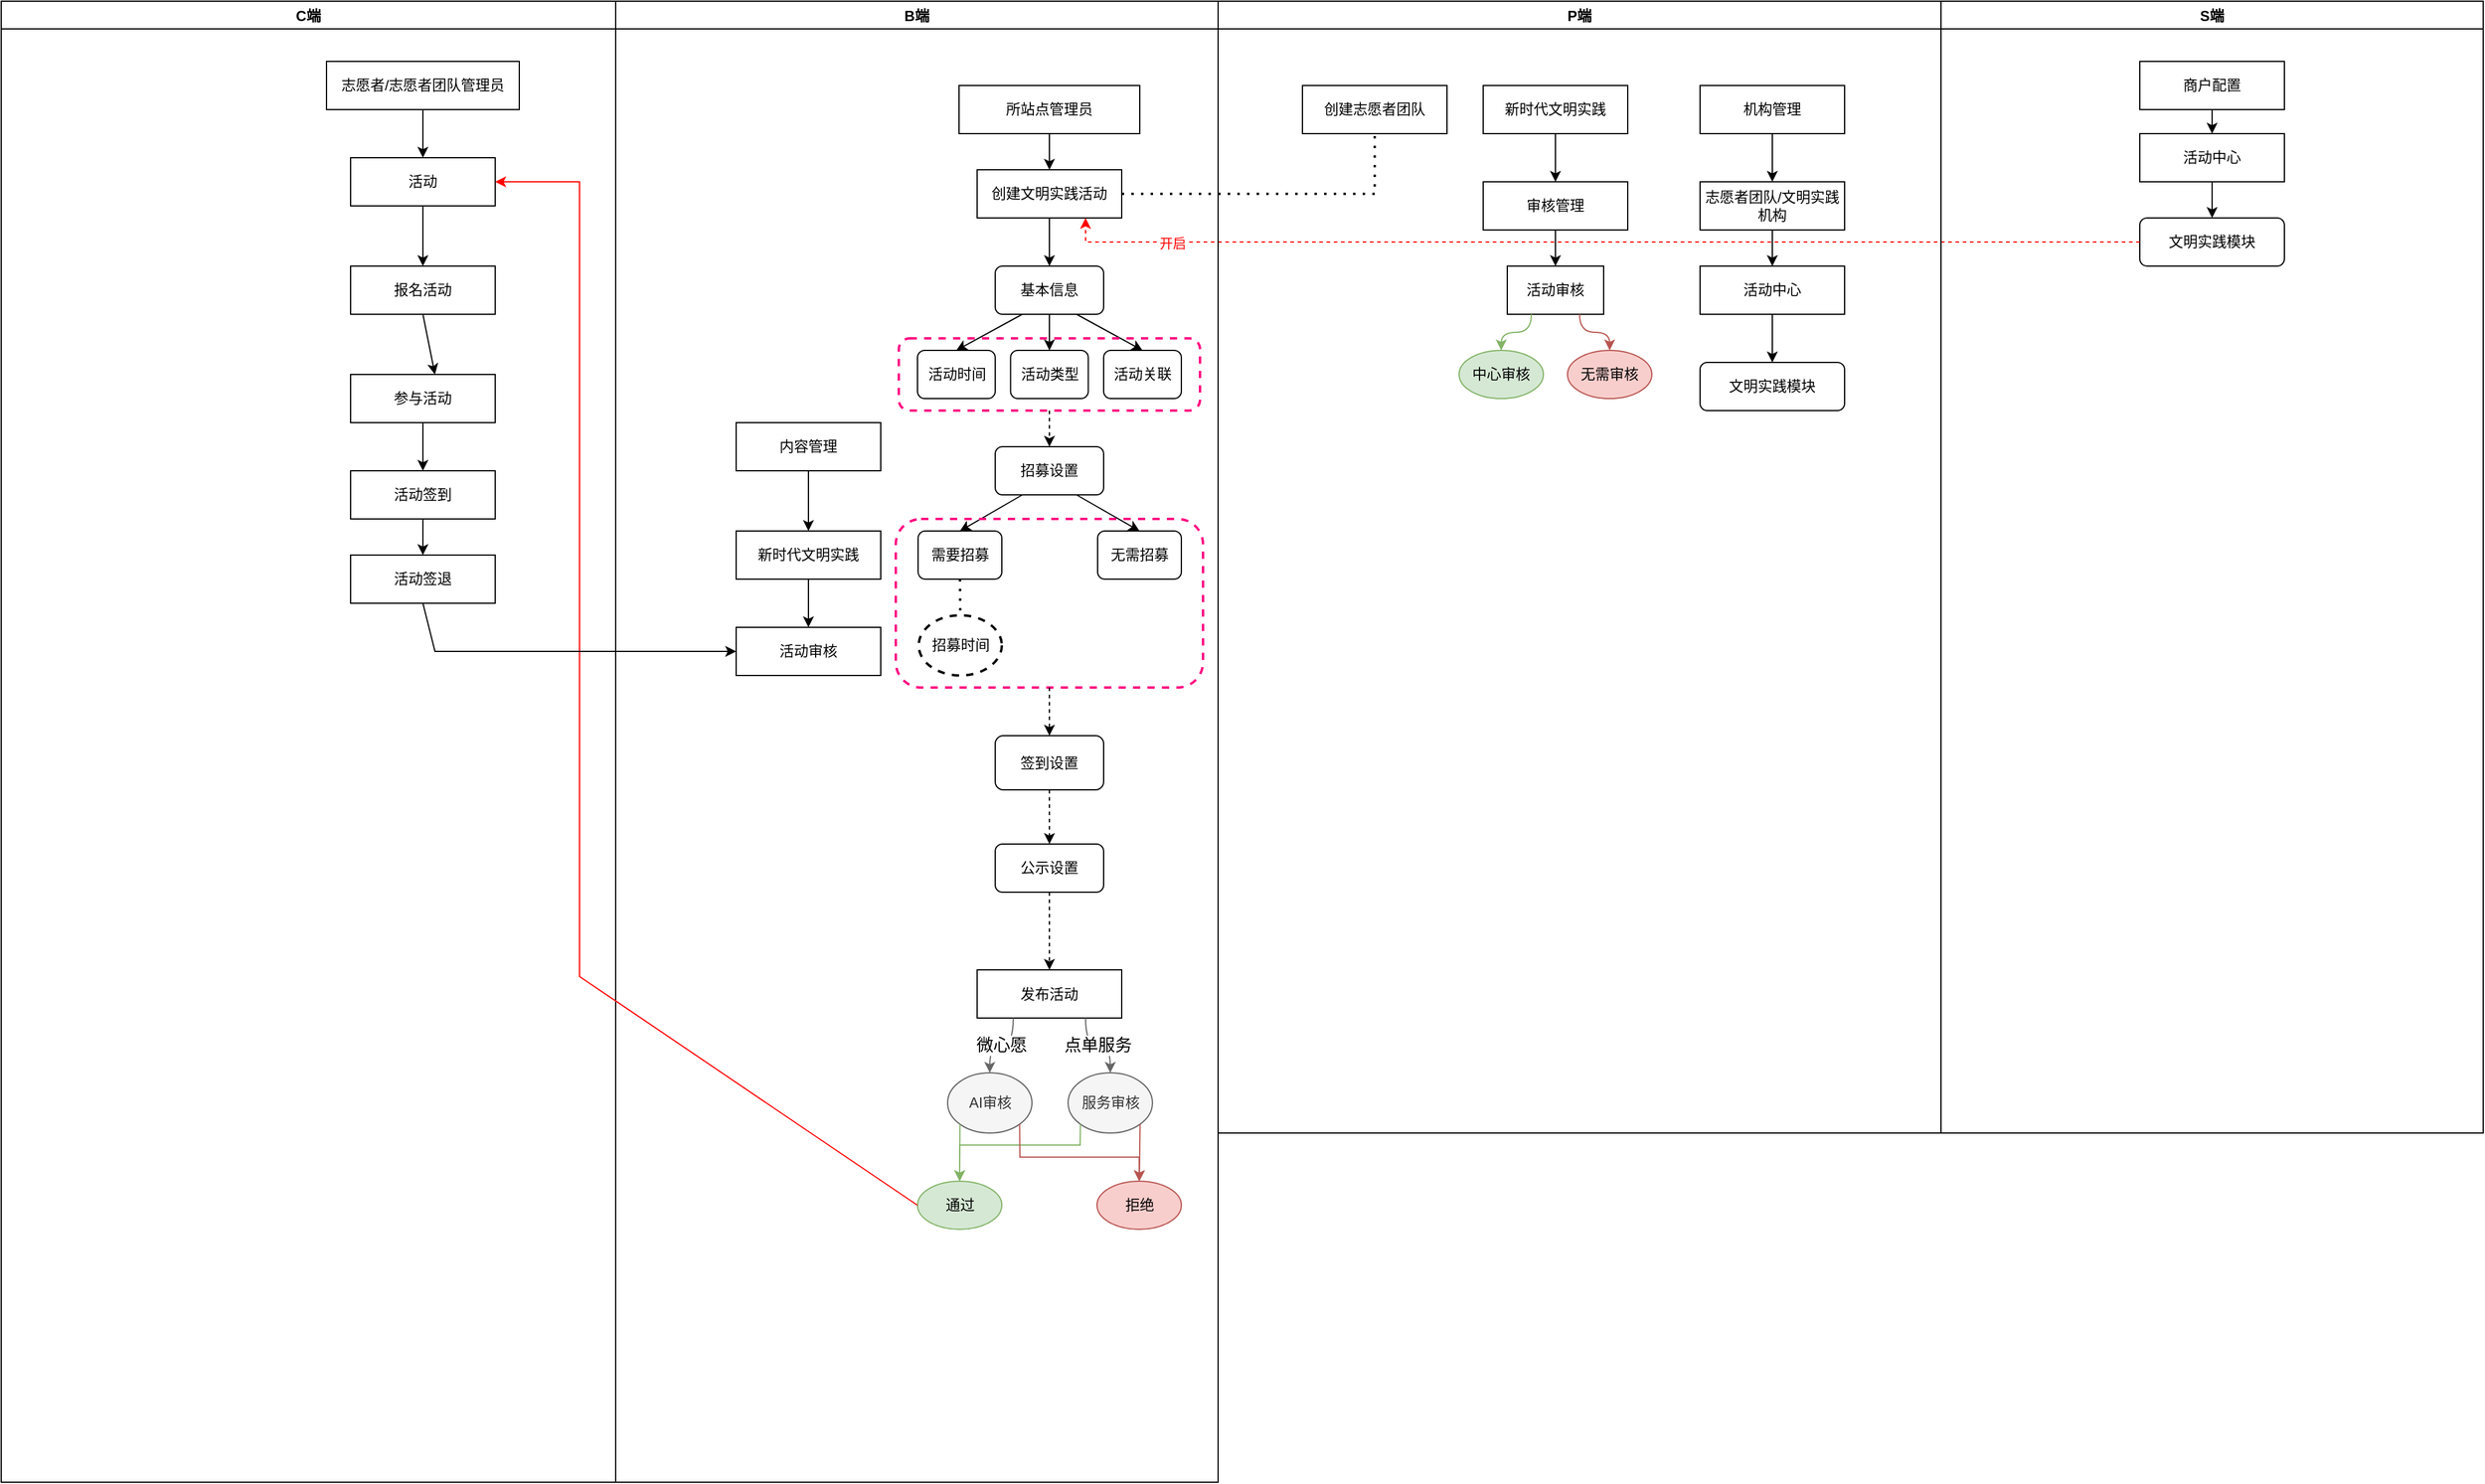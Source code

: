 <mxfile version="15.7.1" type="github">
  <diagram id="qpCgczyUxhtcVtG9j94T" name="第 1 页">
    <mxGraphModel dx="1422" dy="761" grid="1" gridSize="10" guides="1" tooltips="1" connect="1" arrows="1" fold="1" page="1" pageScale="1" pageWidth="827" pageHeight="1169" math="0" shadow="0">
      <root>
        <mxCell id="0" />
        <mxCell id="1" parent="0" />
        <mxCell id="KroNpoQIzIgqycC2E6Yz-1" value="C端" style="swimlane;" parent="1" vertex="1">
          <mxGeometry x="170" y="100" width="510" height="1230" as="geometry" />
        </mxCell>
        <mxCell id="KroNpoQIzIgqycC2E6Yz-63" value="活动" style="rounded=0;whiteSpace=wrap;html=1;" parent="KroNpoQIzIgqycC2E6Yz-1" vertex="1">
          <mxGeometry x="290" y="130" width="120" height="40" as="geometry" />
        </mxCell>
        <mxCell id="KroNpoQIzIgqycC2E6Yz-64" value="志愿者/志愿者团队管理员" style="rounded=0;whiteSpace=wrap;html=1;" parent="KroNpoQIzIgqycC2E6Yz-1" vertex="1">
          <mxGeometry x="270" y="50" width="160" height="40" as="geometry" />
        </mxCell>
        <mxCell id="KroNpoQIzIgqycC2E6Yz-65" value="" style="endArrow=classic;html=1;rounded=0;strokeColor=#000000;exitX=0.5;exitY=1;exitDx=0;exitDy=0;" parent="KroNpoQIzIgqycC2E6Yz-1" source="KroNpoQIzIgqycC2E6Yz-64" target="KroNpoQIzIgqycC2E6Yz-63" edge="1">
          <mxGeometry width="50" height="50" relative="1" as="geometry">
            <mxPoint x="560" y="320" as="sourcePoint" />
            <mxPoint x="610" y="270" as="targetPoint" />
          </mxGeometry>
        </mxCell>
        <mxCell id="KroNpoQIzIgqycC2E6Yz-66" value="报名活动" style="rounded=0;whiteSpace=wrap;html=1;" parent="KroNpoQIzIgqycC2E6Yz-1" vertex="1">
          <mxGeometry x="290" y="220" width="120" height="40" as="geometry" />
        </mxCell>
        <mxCell id="KroNpoQIzIgqycC2E6Yz-67" value="" style="endArrow=classic;html=1;rounded=0;strokeColor=#000000;exitX=0.5;exitY=1;exitDx=0;exitDy=0;entryX=0.5;entryY=0;entryDx=0;entryDy=0;" parent="KroNpoQIzIgqycC2E6Yz-1" source="KroNpoQIzIgqycC2E6Yz-63" target="KroNpoQIzIgqycC2E6Yz-66" edge="1">
          <mxGeometry width="50" height="50" relative="1" as="geometry">
            <mxPoint x="560" y="320" as="sourcePoint" />
            <mxPoint x="610" y="270" as="targetPoint" />
          </mxGeometry>
        </mxCell>
        <mxCell id="KroNpoQIzIgqycC2E6Yz-70" value="参与活动" style="rounded=0;whiteSpace=wrap;html=1;" parent="KroNpoQIzIgqycC2E6Yz-1" vertex="1">
          <mxGeometry x="290" y="310" width="120" height="40" as="geometry" />
        </mxCell>
        <mxCell id="KroNpoQIzIgqycC2E6Yz-71" value="活动签到" style="rounded=0;whiteSpace=wrap;html=1;" parent="KroNpoQIzIgqycC2E6Yz-1" vertex="1">
          <mxGeometry x="290" y="390" width="120" height="40" as="geometry" />
        </mxCell>
        <mxCell id="KroNpoQIzIgqycC2E6Yz-72" value="活动签退" style="rounded=0;whiteSpace=wrap;html=1;" parent="KroNpoQIzIgqycC2E6Yz-1" vertex="1">
          <mxGeometry x="290" y="460" width="120" height="40" as="geometry" />
        </mxCell>
        <mxCell id="KroNpoQIzIgqycC2E6Yz-73" value="" style="endArrow=classic;html=1;rounded=0;fontSize=14;strokeColor=#000000;exitX=0.5;exitY=1;exitDx=0;exitDy=0;entryX=0.5;entryY=0;entryDx=0;entryDy=0;" parent="KroNpoQIzIgqycC2E6Yz-1" source="KroNpoQIzIgqycC2E6Yz-70" target="KroNpoQIzIgqycC2E6Yz-71" edge="1">
          <mxGeometry width="50" height="50" relative="1" as="geometry">
            <mxPoint x="550" y="320" as="sourcePoint" />
            <mxPoint x="600" y="270" as="targetPoint" />
          </mxGeometry>
        </mxCell>
        <mxCell id="KroNpoQIzIgqycC2E6Yz-74" value="" style="endArrow=classic;html=1;rounded=0;fontSize=14;strokeColor=#000000;exitX=0.5;exitY=1;exitDx=0;exitDy=0;entryX=0.5;entryY=0;entryDx=0;entryDy=0;" parent="KroNpoQIzIgqycC2E6Yz-1" source="KroNpoQIzIgqycC2E6Yz-71" target="KroNpoQIzIgqycC2E6Yz-72" edge="1">
          <mxGeometry width="50" height="50" relative="1" as="geometry">
            <mxPoint x="550" y="320" as="sourcePoint" />
            <mxPoint x="600" y="270" as="targetPoint" />
          </mxGeometry>
        </mxCell>
        <mxCell id="KroNpoQIzIgqycC2E6Yz-3" value="B端" style="swimlane;" parent="1" vertex="1">
          <mxGeometry x="680" y="100" width="500" height="1230" as="geometry" />
        </mxCell>
        <mxCell id="KroNpoQIzIgqycC2E6Yz-6" value="所站点管理员" style="rounded=0;whiteSpace=wrap;html=1;" parent="KroNpoQIzIgqycC2E6Yz-3" vertex="1">
          <mxGeometry x="285" y="70" width="150" height="40" as="geometry" />
        </mxCell>
        <mxCell id="KroNpoQIzIgqycC2E6Yz-7" value="创建文明实践活动" style="rounded=0;whiteSpace=wrap;html=1;" parent="KroNpoQIzIgqycC2E6Yz-3" vertex="1">
          <mxGeometry x="300" y="140" width="120" height="40" as="geometry" />
        </mxCell>
        <mxCell id="KroNpoQIzIgqycC2E6Yz-8" value="" style="endArrow=classic;html=1;rounded=0;exitX=0.5;exitY=1;exitDx=0;exitDy=0;entryX=0.5;entryY=0;entryDx=0;entryDy=0;" parent="KroNpoQIzIgqycC2E6Yz-3" source="KroNpoQIzIgqycC2E6Yz-6" target="KroNpoQIzIgqycC2E6Yz-7" edge="1">
          <mxGeometry width="50" height="50" relative="1" as="geometry">
            <mxPoint x="205" y="410" as="sourcePoint" />
            <mxPoint x="255" y="360" as="targetPoint" />
          </mxGeometry>
        </mxCell>
        <mxCell id="KroNpoQIzIgqycC2E6Yz-9" value="基本信息" style="rounded=1;whiteSpace=wrap;html=1;" parent="KroNpoQIzIgqycC2E6Yz-3" vertex="1">
          <mxGeometry x="315" y="220" width="90" height="40" as="geometry" />
        </mxCell>
        <mxCell id="KroNpoQIzIgqycC2E6Yz-11" value="公示设置" style="rounded=1;whiteSpace=wrap;html=1;" parent="KroNpoQIzIgqycC2E6Yz-3" vertex="1">
          <mxGeometry x="315" y="700" width="90" height="40" as="geometry" />
        </mxCell>
        <mxCell id="KroNpoQIzIgqycC2E6Yz-12" value="签到设置" style="rounded=1;whiteSpace=wrap;html=1;" parent="KroNpoQIzIgqycC2E6Yz-3" vertex="1">
          <mxGeometry x="315" y="610" width="90" height="45" as="geometry" />
        </mxCell>
        <mxCell id="KroNpoQIzIgqycC2E6Yz-13" value="" style="endArrow=classic;html=1;rounded=0;exitX=0.5;exitY=1;exitDx=0;exitDy=0;entryX=0.5;entryY=0;entryDx=0;entryDy=0;" parent="KroNpoQIzIgqycC2E6Yz-3" source="KroNpoQIzIgqycC2E6Yz-7" target="KroNpoQIzIgqycC2E6Yz-9" edge="1">
          <mxGeometry width="50" height="50" relative="1" as="geometry">
            <mxPoint x="205" y="410" as="sourcePoint" />
            <mxPoint x="255" y="360" as="targetPoint" />
          </mxGeometry>
        </mxCell>
        <mxCell id="KroNpoQIzIgqycC2E6Yz-32" value="发布活动" style="rounded=0;whiteSpace=wrap;html=1;" parent="KroNpoQIzIgqycC2E6Yz-3" vertex="1">
          <mxGeometry x="300" y="804.5" width="120" height="40" as="geometry" />
        </mxCell>
        <mxCell id="KroNpoQIzIgqycC2E6Yz-33" value="" style="endArrow=classic;html=1;rounded=0;exitX=0.5;exitY=1;exitDx=0;exitDy=0;dashed=1;" parent="KroNpoQIzIgqycC2E6Yz-3" source="KroNpoQIzIgqycC2E6Yz-12" edge="1">
          <mxGeometry width="50" height="50" relative="1" as="geometry">
            <mxPoint x="140" y="750" as="sourcePoint" />
            <mxPoint x="360" y="700" as="targetPoint" />
          </mxGeometry>
        </mxCell>
        <mxCell id="KroNpoQIzIgqycC2E6Yz-36" value="AI审核" style="ellipse;whiteSpace=wrap;html=1;fillColor=#f5f5f5;fontColor=#333333;strokeColor=#666666;" parent="KroNpoQIzIgqycC2E6Yz-3" vertex="1">
          <mxGeometry x="275.5" y="890" width="70" height="50" as="geometry" />
        </mxCell>
        <mxCell id="KroNpoQIzIgqycC2E6Yz-35" value="&lt;font style=&quot;font-size: 14px&quot;&gt;微心愿&lt;/font&gt;" style="endArrow=classic;html=1;rounded=0;exitX=0.25;exitY=1;exitDx=0;exitDy=0;fillColor=#f5f5f5;strokeColor=#666666;edgeStyle=orthogonalEdgeStyle;curved=1;" parent="KroNpoQIzIgqycC2E6Yz-3" source="KroNpoQIzIgqycC2E6Yz-32" target="KroNpoQIzIgqycC2E6Yz-36" edge="1">
          <mxGeometry width="50" height="50" relative="1" as="geometry">
            <mxPoint x="100" y="970" as="sourcePoint" />
            <mxPoint x="130" y="1020" as="targetPoint" />
          </mxGeometry>
        </mxCell>
        <mxCell id="KroNpoQIzIgqycC2E6Yz-37" value="服务审核" style="ellipse;whiteSpace=wrap;html=1;fillColor=#f5f5f5;fontColor=#333333;strokeColor=#666666;" parent="KroNpoQIzIgqycC2E6Yz-3" vertex="1">
          <mxGeometry x="375.5" y="890" width="70" height="50" as="geometry" />
        </mxCell>
        <mxCell id="KroNpoQIzIgqycC2E6Yz-38" value="&lt;font style=&quot;font-size: 14px&quot;&gt;点单服务&lt;/font&gt;" style="endArrow=classic;html=1;rounded=0;curved=1;exitX=0.75;exitY=1;exitDx=0;exitDy=0;entryX=0.5;entryY=0;entryDx=0;entryDy=0;edgeStyle=orthogonalEdgeStyle;fillColor=#f5f5f5;strokeColor=#666666;" parent="KroNpoQIzIgqycC2E6Yz-3" source="KroNpoQIzIgqycC2E6Yz-32" target="KroNpoQIzIgqycC2E6Yz-37" edge="1">
          <mxGeometry width="50" height="50" relative="1" as="geometry">
            <mxPoint x="150" y="980" as="sourcePoint" />
            <mxPoint x="150" y="780" as="targetPoint" />
          </mxGeometry>
        </mxCell>
        <mxCell id="KroNpoQIzIgqycC2E6Yz-43" value="内容管理" style="rounded=0;whiteSpace=wrap;html=1;" parent="KroNpoQIzIgqycC2E6Yz-3" vertex="1">
          <mxGeometry x="100" y="350" width="120" height="40" as="geometry" />
        </mxCell>
        <mxCell id="KroNpoQIzIgqycC2E6Yz-45" value="活动审核" style="rounded=0;whiteSpace=wrap;html=1;" parent="KroNpoQIzIgqycC2E6Yz-3" vertex="1">
          <mxGeometry x="100" y="520" width="120" height="40" as="geometry" />
        </mxCell>
        <mxCell id="KroNpoQIzIgqycC2E6Yz-46" value="新时代文明实践" style="rounded=0;whiteSpace=wrap;html=1;" parent="KroNpoQIzIgqycC2E6Yz-3" vertex="1">
          <mxGeometry x="100" y="440" width="120" height="40" as="geometry" />
        </mxCell>
        <mxCell id="KroNpoQIzIgqycC2E6Yz-47" value="" style="endArrow=classic;html=1;rounded=1;strokeColor=default;exitX=0.5;exitY=1;exitDx=0;exitDy=0;" parent="KroNpoQIzIgqycC2E6Yz-3" source="KroNpoQIzIgqycC2E6Yz-43" target="KroNpoQIzIgqycC2E6Yz-46" edge="1">
          <mxGeometry width="50" height="50" relative="1" as="geometry">
            <mxPoint x="393" y="480" as="sourcePoint" />
            <mxPoint x="443" y="430" as="targetPoint" />
          </mxGeometry>
        </mxCell>
        <mxCell id="KroNpoQIzIgqycC2E6Yz-48" value="" style="endArrow=classic;html=1;rounded=1;strokeColor=default;exitX=0.5;exitY=1;exitDx=0;exitDy=0;entryX=0.5;entryY=0;entryDx=0;entryDy=0;" parent="KroNpoQIzIgqycC2E6Yz-3" source="KroNpoQIzIgqycC2E6Yz-46" target="KroNpoQIzIgqycC2E6Yz-45" edge="1">
          <mxGeometry width="50" height="50" relative="1" as="geometry">
            <mxPoint x="393" y="480" as="sourcePoint" />
            <mxPoint x="443" y="430" as="targetPoint" />
          </mxGeometry>
        </mxCell>
        <mxCell id="KroNpoQIzIgqycC2E6Yz-55" value="通过" style="ellipse;whiteSpace=wrap;html=1;fillColor=#d5e8d4;strokeColor=#82b366;" parent="KroNpoQIzIgqycC2E6Yz-3" vertex="1">
          <mxGeometry x="250.5" y="980" width="70" height="40" as="geometry" />
        </mxCell>
        <mxCell id="KroNpoQIzIgqycC2E6Yz-56" value="拒绝" style="ellipse;whiteSpace=wrap;html=1;fillColor=#f8cecc;strokeColor=#b85450;" parent="KroNpoQIzIgqycC2E6Yz-3" vertex="1">
          <mxGeometry x="399.5" y="980" width="70" height="40" as="geometry" />
        </mxCell>
        <mxCell id="KroNpoQIzIgqycC2E6Yz-57" value="" style="endArrow=classic;html=1;rounded=1;strokeColor=#82b366;exitX=0;exitY=1;exitDx=0;exitDy=0;entryX=0.5;entryY=0;entryDx=0;entryDy=0;fillColor=#d5e8d4;" parent="KroNpoQIzIgqycC2E6Yz-3" source="KroNpoQIzIgqycC2E6Yz-36" target="KroNpoQIzIgqycC2E6Yz-55" edge="1">
          <mxGeometry width="50" height="50" relative="1" as="geometry">
            <mxPoint x="295.5" y="860" as="sourcePoint" />
            <mxPoint x="345.5" y="810" as="targetPoint" />
          </mxGeometry>
        </mxCell>
        <mxCell id="KroNpoQIzIgqycC2E6Yz-10" value="招募设置" style="rounded=1;whiteSpace=wrap;html=1;" parent="KroNpoQIzIgqycC2E6Yz-3" vertex="1">
          <mxGeometry x="315" y="370" width="90" height="40" as="geometry" />
        </mxCell>
        <mxCell id="KroNpoQIzIgqycC2E6Yz-14" value="" style="endArrow=classic;html=1;rounded=0;exitX=0.5;exitY=1;exitDx=0;exitDy=0;" parent="KroNpoQIzIgqycC2E6Yz-3" source="KroNpoQIzIgqycC2E6Yz-9" edge="1">
          <mxGeometry width="50" height="50" relative="1" as="geometry">
            <mxPoint x="205" y="410" as="sourcePoint" />
            <mxPoint x="360" y="290" as="targetPoint" />
          </mxGeometry>
        </mxCell>
        <mxCell id="KroNpoQIzIgqycC2E6Yz-58" value="" style="endArrow=classic;html=1;rounded=0;strokeColor=#82b366;exitX=0;exitY=1;exitDx=0;exitDy=0;entryX=0.5;entryY=0;entryDx=0;entryDy=0;fillColor=#d5e8d4;" parent="KroNpoQIzIgqycC2E6Yz-3" source="KroNpoQIzIgqycC2E6Yz-37" target="KroNpoQIzIgqycC2E6Yz-55" edge="1">
          <mxGeometry width="50" height="50" relative="1" as="geometry">
            <mxPoint x="295.5" y="720" as="sourcePoint" />
            <mxPoint x="345.5" y="670" as="targetPoint" />
            <Array as="points">
              <mxPoint x="385.5" y="950" />
              <mxPoint x="285.5" y="950" />
            </Array>
          </mxGeometry>
        </mxCell>
        <mxCell id="KroNpoQIzIgqycC2E6Yz-59" value="" style="endArrow=classic;html=1;rounded=0;strokeColor=#b85450;exitX=1;exitY=1;exitDx=0;exitDy=0;fillColor=#f8cecc;" parent="KroNpoQIzIgqycC2E6Yz-3" source="KroNpoQIzIgqycC2E6Yz-37" target="KroNpoQIzIgqycC2E6Yz-56" edge="1">
          <mxGeometry width="50" height="50" relative="1" as="geometry">
            <mxPoint x="295.5" y="720" as="sourcePoint" />
            <mxPoint x="345.5" y="670" as="targetPoint" />
          </mxGeometry>
        </mxCell>
        <mxCell id="KroNpoQIzIgqycC2E6Yz-60" value="" style="endArrow=classic;html=1;rounded=0;strokeColor=#b85450;exitX=1;exitY=1;exitDx=0;exitDy=0;entryX=0.5;entryY=0;entryDx=0;entryDy=0;fillColor=#f8cecc;" parent="KroNpoQIzIgqycC2E6Yz-3" source="KroNpoQIzIgqycC2E6Yz-36" target="KroNpoQIzIgqycC2E6Yz-56" edge="1">
          <mxGeometry width="50" height="50" relative="1" as="geometry">
            <mxPoint x="295.5" y="720" as="sourcePoint" />
            <mxPoint x="345.5" y="670" as="targetPoint" />
            <Array as="points">
              <mxPoint x="335.5" y="960" />
              <mxPoint x="434.5" y="960" />
            </Array>
          </mxGeometry>
        </mxCell>
        <mxCell id="8fSrwNJW2z-9N3ba0dvE-43" value="" style="endArrow=classic;html=1;rounded=0;exitX=0.25;exitY=1;exitDx=0;exitDy=0;entryX=0.5;entryY=0;entryDx=0;entryDy=0;" edge="1" parent="KroNpoQIzIgqycC2E6Yz-3" source="KroNpoQIzIgqycC2E6Yz-9" target="8fSrwNJW2z-9N3ba0dvE-46">
          <mxGeometry width="50" height="50" relative="1" as="geometry">
            <mxPoint x="480" y="330" as="sourcePoint" />
            <mxPoint x="312.074" y="284.105" as="targetPoint" />
          </mxGeometry>
        </mxCell>
        <mxCell id="8fSrwNJW2z-9N3ba0dvE-44" value="" style="endArrow=classic;html=1;rounded=0;exitX=0.75;exitY=1;exitDx=0;exitDy=0;entryX=0.5;entryY=0;entryDx=0;entryDy=0;" edge="1" parent="KroNpoQIzIgqycC2E6Yz-3" source="KroNpoQIzIgqycC2E6Yz-9" target="8fSrwNJW2z-9N3ba0dvE-48">
          <mxGeometry width="50" height="50" relative="1" as="geometry">
            <mxPoint x="380" y="290" as="sourcePoint" />
            <mxPoint x="407.926" y="284.105" as="targetPoint" />
          </mxGeometry>
        </mxCell>
        <mxCell id="8fSrwNJW2z-9N3ba0dvE-46" value="活动时间" style="rounded=1;whiteSpace=wrap;html=1;" vertex="1" parent="KroNpoQIzIgqycC2E6Yz-3">
          <mxGeometry x="250.5" y="290" width="64.5" height="40" as="geometry" />
        </mxCell>
        <mxCell id="8fSrwNJW2z-9N3ba0dvE-47" value="活动类型" style="rounded=1;whiteSpace=wrap;html=1;" vertex="1" parent="KroNpoQIzIgqycC2E6Yz-3">
          <mxGeometry x="327.75" y="290" width="64.5" height="40" as="geometry" />
        </mxCell>
        <mxCell id="8fSrwNJW2z-9N3ba0dvE-48" value="活动关联" style="rounded=1;whiteSpace=wrap;html=1;" vertex="1" parent="KroNpoQIzIgqycC2E6Yz-3">
          <mxGeometry x="405" y="290" width="64.5" height="40" as="geometry" />
        </mxCell>
        <mxCell id="8fSrwNJW2z-9N3ba0dvE-49" value="" style="rounded=1;whiteSpace=wrap;html=1;fillColor=none;strokeWidth=2;dashed=1;strokeColor=#FF0080;" vertex="1" parent="KroNpoQIzIgqycC2E6Yz-3">
          <mxGeometry x="235" y="280" width="250" height="60" as="geometry" />
        </mxCell>
        <mxCell id="8fSrwNJW2z-9N3ba0dvE-50" value="" style="endArrow=classic;html=1;rounded=0;exitX=0.5;exitY=1;exitDx=0;exitDy=0;entryX=0.5;entryY=0;entryDx=0;entryDy=0;dashed=1;" edge="1" parent="KroNpoQIzIgqycC2E6Yz-3" source="8fSrwNJW2z-9N3ba0dvE-49" target="KroNpoQIzIgqycC2E6Yz-10">
          <mxGeometry width="50" height="50" relative="1" as="geometry">
            <mxPoint x="480" y="430" as="sourcePoint" />
            <mxPoint x="390" y="400" as="targetPoint" />
          </mxGeometry>
        </mxCell>
        <mxCell id="8fSrwNJW2z-9N3ba0dvE-54" value="需要招募" style="rounded=1;whiteSpace=wrap;html=1;strokeColor=#000000;strokeWidth=1;fillColor=default;" vertex="1" parent="KroNpoQIzIgqycC2E6Yz-3">
          <mxGeometry x="251" y="440" width="69.5" height="40" as="geometry" />
        </mxCell>
        <mxCell id="8fSrwNJW2z-9N3ba0dvE-51" value="" style="endArrow=classic;html=1;rounded=0;exitX=0.25;exitY=1;exitDx=0;exitDy=0;entryX=0.5;entryY=0;entryDx=0;entryDy=0;" edge="1" parent="KroNpoQIzIgqycC2E6Yz-3" source="KroNpoQIzIgqycC2E6Yz-10" target="8fSrwNJW2z-9N3ba0dvE-54">
          <mxGeometry width="50" height="50" relative="1" as="geometry">
            <mxPoint x="480" y="430" as="sourcePoint" />
            <mxPoint x="300" y="430" as="targetPoint" />
          </mxGeometry>
        </mxCell>
        <mxCell id="8fSrwNJW2z-9N3ba0dvE-55" value="无需招募" style="rounded=1;whiteSpace=wrap;html=1;strokeColor=#000000;strokeWidth=1;fillColor=default;" vertex="1" parent="KroNpoQIzIgqycC2E6Yz-3">
          <mxGeometry x="400" y="440" width="69.5" height="40" as="geometry" />
        </mxCell>
        <mxCell id="8fSrwNJW2z-9N3ba0dvE-53" value="" style="endArrow=classic;html=1;rounded=0;exitX=0.75;exitY=1;exitDx=0;exitDy=0;entryX=0.5;entryY=0;entryDx=0;entryDy=0;" edge="1" parent="KroNpoQIzIgqycC2E6Yz-3" source="KroNpoQIzIgqycC2E6Yz-10" target="8fSrwNJW2z-9N3ba0dvE-55">
          <mxGeometry width="50" height="50" relative="1" as="geometry">
            <mxPoint x="480" y="430" as="sourcePoint" />
            <mxPoint x="420" y="430" as="targetPoint" />
          </mxGeometry>
        </mxCell>
        <mxCell id="8fSrwNJW2z-9N3ba0dvE-57" value="招募时间" style="ellipse;whiteSpace=wrap;html=1;strokeColor=#000000;strokeWidth=2;fillColor=default;dashed=1;" vertex="1" parent="KroNpoQIzIgqycC2E6Yz-3">
          <mxGeometry x="251.5" y="510" width="69" height="50" as="geometry" />
        </mxCell>
        <mxCell id="8fSrwNJW2z-9N3ba0dvE-58" value="" style="endArrow=none;dashed=1;html=1;dashPattern=1 3;strokeWidth=2;rounded=0;exitX=0.5;exitY=1;exitDx=0;exitDy=0;entryX=0.5;entryY=0;entryDx=0;entryDy=0;" edge="1" parent="KroNpoQIzIgqycC2E6Yz-3" source="8fSrwNJW2z-9N3ba0dvE-54" target="8fSrwNJW2z-9N3ba0dvE-57">
          <mxGeometry width="50" height="50" relative="1" as="geometry">
            <mxPoint x="260" y="440" as="sourcePoint" />
            <mxPoint x="310" y="390" as="targetPoint" />
          </mxGeometry>
        </mxCell>
        <mxCell id="8fSrwNJW2z-9N3ba0dvE-59" value="" style="rounded=1;whiteSpace=wrap;html=1;fillColor=none;strokeWidth=2;dashed=1;strokeColor=#FF0080;" vertex="1" parent="KroNpoQIzIgqycC2E6Yz-3">
          <mxGeometry x="232.5" y="430" width="255" height="140" as="geometry" />
        </mxCell>
        <mxCell id="8fSrwNJW2z-9N3ba0dvE-63" value="" style="endArrow=classic;html=1;rounded=0;exitX=0.5;exitY=1;exitDx=0;exitDy=0;entryX=0.5;entryY=0;entryDx=0;entryDy=0;dashed=1;" edge="1" parent="KroNpoQIzIgqycC2E6Yz-3" source="8fSrwNJW2z-9N3ba0dvE-59" target="KroNpoQIzIgqycC2E6Yz-12">
          <mxGeometry width="50" height="50" relative="1" as="geometry">
            <mxPoint x="260" y="640" as="sourcePoint" />
            <mxPoint x="310" y="590" as="targetPoint" />
          </mxGeometry>
        </mxCell>
        <mxCell id="8fSrwNJW2z-9N3ba0dvE-64" value="" style="endArrow=classic;html=1;rounded=0;dashed=1;exitX=0.5;exitY=1;exitDx=0;exitDy=0;" edge="1" parent="KroNpoQIzIgqycC2E6Yz-3" source="KroNpoQIzIgqycC2E6Yz-11" target="KroNpoQIzIgqycC2E6Yz-32">
          <mxGeometry width="50" height="50" relative="1" as="geometry">
            <mxPoint x="260" y="640" as="sourcePoint" />
            <mxPoint x="310" y="590" as="targetPoint" />
          </mxGeometry>
        </mxCell>
        <mxCell id="KroNpoQIzIgqycC2E6Yz-18" value="" style="endArrow=none;dashed=1;html=1;dashPattern=1 3;strokeWidth=2;rounded=0;exitX=1;exitY=0.5;exitDx=0;exitDy=0;entryX=0.5;entryY=1;entryDx=0;entryDy=0;" parent="1" source="KroNpoQIzIgqycC2E6Yz-7" edge="1">
          <mxGeometry width="50" height="50" relative="1" as="geometry">
            <mxPoint x="1200" y="410" as="sourcePoint" />
            <mxPoint x="1310" y="210" as="targetPoint" />
            <Array as="points">
              <mxPoint x="1310" y="260" />
            </Array>
          </mxGeometry>
        </mxCell>
        <mxCell id="KroNpoQIzIgqycC2E6Yz-20" value="" style="endArrow=classic;html=1;rounded=0;exitX=0.5;exitY=1;exitDx=0;exitDy=0;edgeStyle=orthogonalEdgeStyle;curved=1;" parent="1" edge="1">
          <mxGeometry width="50" height="50" relative="1" as="geometry">
            <mxPoint x="1460" y="210" as="sourcePoint" />
            <mxPoint x="1460" y="250" as="targetPoint" />
          </mxGeometry>
        </mxCell>
        <mxCell id="KroNpoQIzIgqycC2E6Yz-62" value="" style="endArrow=classic;html=1;rounded=0;strokeColor=#FF0000;exitX=0;exitY=0.5;exitDx=0;exitDy=0;entryX=1;entryY=0.5;entryDx=0;entryDy=0;" parent="1" source="KroNpoQIzIgqycC2E6Yz-55" target="KroNpoQIzIgqycC2E6Yz-63" edge="1">
          <mxGeometry width="50" height="50" relative="1" as="geometry">
            <mxPoint x="740" y="720" as="sourcePoint" />
            <mxPoint x="590" y="220" as="targetPoint" />
            <Array as="points">
              <mxPoint x="650" y="910" />
              <mxPoint x="650" y="250" />
            </Array>
          </mxGeometry>
        </mxCell>
        <mxCell id="KroNpoQIzIgqycC2E6Yz-68" value="" style="endArrow=classic;html=1;rounded=0;strokeColor=#000000;exitX=0.5;exitY=1;exitDx=0;exitDy=0;" parent="1" source="KroNpoQIzIgqycC2E6Yz-66" edge="1">
          <mxGeometry width="50" height="50" relative="1" as="geometry">
            <mxPoint x="740" y="420" as="sourcePoint" />
            <mxPoint x="530" y="410" as="targetPoint" />
          </mxGeometry>
        </mxCell>
        <mxCell id="KroNpoQIzIgqycC2E6Yz-75" value="" style="endArrow=classic;html=1;rounded=0;fontSize=14;strokeColor=#000000;exitX=0.5;exitY=1;exitDx=0;exitDy=0;entryX=0;entryY=0.5;entryDx=0;entryDy=0;" parent="1" source="KroNpoQIzIgqycC2E6Yz-72" target="KroNpoQIzIgqycC2E6Yz-45" edge="1">
          <mxGeometry width="50" height="50" relative="1" as="geometry">
            <mxPoint x="730" y="620" as="sourcePoint" />
            <mxPoint x="780" y="570" as="targetPoint" />
            <Array as="points">
              <mxPoint x="530" y="640" />
            </Array>
          </mxGeometry>
        </mxCell>
        <mxCell id="jqCrIXPKdoy0Cn4f-s1K-1" value="S端" style="swimlane;" parent="1" vertex="1">
          <mxGeometry x="1780" y="100" width="450" height="940" as="geometry" />
        </mxCell>
        <mxCell id="jqCrIXPKdoy0Cn4f-s1K-2" value="商户配置" style="whiteSpace=wrap;html=1;" parent="jqCrIXPKdoy0Cn4f-s1K-1" vertex="1">
          <mxGeometry x="165" y="50" width="120" height="40" as="geometry" />
        </mxCell>
        <mxCell id="jqCrIXPKdoy0Cn4f-s1K-3" value="活动中心" style="whiteSpace=wrap;html=1;" parent="jqCrIXPKdoy0Cn4f-s1K-1" vertex="1">
          <mxGeometry x="165" y="110" width="120" height="40" as="geometry" />
        </mxCell>
        <mxCell id="jqCrIXPKdoy0Cn4f-s1K-4" value="" style="endArrow=classic;html=1;rounded=0;exitX=0.5;exitY=1;exitDx=0;exitDy=0;entryX=0.5;entryY=0;entryDx=0;entryDy=0;" parent="jqCrIXPKdoy0Cn4f-s1K-1" source="jqCrIXPKdoy0Cn4f-s1K-2" target="jqCrIXPKdoy0Cn4f-s1K-3" edge="1">
          <mxGeometry width="50" height="50" relative="1" as="geometry">
            <mxPoint x="-220" y="240" as="sourcePoint" />
            <mxPoint x="-170" y="190" as="targetPoint" />
          </mxGeometry>
        </mxCell>
        <mxCell id="jqCrIXPKdoy0Cn4f-s1K-6" value="" style="endArrow=classic;html=1;rounded=0;exitX=0.5;exitY=1;exitDx=0;exitDy=0;entryX=0.5;entryY=0;entryDx=0;entryDy=0;" parent="jqCrIXPKdoy0Cn4f-s1K-1" source="jqCrIXPKdoy0Cn4f-s1K-3" edge="1">
          <mxGeometry width="50" height="50" relative="1" as="geometry">
            <mxPoint x="-220" y="240" as="sourcePoint" />
            <mxPoint x="225" y="180" as="targetPoint" />
          </mxGeometry>
        </mxCell>
        <mxCell id="8fSrwNJW2z-9N3ba0dvE-21" value="&lt;span&gt;文明实践模块&lt;/span&gt;" style="rounded=1;whiteSpace=wrap;html=1;" vertex="1" parent="jqCrIXPKdoy0Cn4f-s1K-1">
          <mxGeometry x="165" y="180" width="120" height="40" as="geometry" />
        </mxCell>
        <mxCell id="jqCrIXPKdoy0Cn4f-s1K-7" value="" style="endArrow=classic;html=1;rounded=0;entryX=0.75;entryY=1;entryDx=0;entryDy=0;dashed=1;strokeColor=#FF0000;exitX=0;exitY=0.5;exitDx=0;exitDy=0;" parent="1" source="8fSrwNJW2z-9N3ba0dvE-21" target="KroNpoQIzIgqycC2E6Yz-7" edge="1">
          <mxGeometry width="50" height="50" relative="1" as="geometry">
            <mxPoint x="1870" y="340" as="sourcePoint" />
            <mxPoint x="1530" y="320" as="targetPoint" />
            <Array as="points">
              <mxPoint x="1120" y="300" />
              <mxPoint x="1070" y="300" />
            </Array>
          </mxGeometry>
        </mxCell>
        <mxCell id="jqCrIXPKdoy0Cn4f-s1K-8" value="&lt;font color=&quot;#ff0000&quot;&gt;开启&lt;/font&gt;" style="edgeLabel;html=1;align=center;verticalAlign=middle;resizable=0;points=[];" parent="jqCrIXPKdoy0Cn4f-s1K-7" vertex="1" connectable="0">
          <mxGeometry x="0.794" y="1" relative="1" as="geometry">
            <mxPoint as="offset" />
          </mxGeometry>
        </mxCell>
        <mxCell id="8fSrwNJW2z-9N3ba0dvE-1" value="P端" style="swimlane;" vertex="1" parent="1">
          <mxGeometry x="1180" y="100" width="600" height="940" as="geometry" />
        </mxCell>
        <mxCell id="8fSrwNJW2z-9N3ba0dvE-2" value="创建志愿者团队" style="rounded=0;whiteSpace=wrap;html=1;" vertex="1" parent="8fSrwNJW2z-9N3ba0dvE-1">
          <mxGeometry x="70" y="70" width="120" height="40" as="geometry" />
        </mxCell>
        <mxCell id="8fSrwNJW2z-9N3ba0dvE-3" value="新时代文明实践" style="rounded=0;whiteSpace=wrap;html=1;" vertex="1" parent="8fSrwNJW2z-9N3ba0dvE-1">
          <mxGeometry x="220" y="70" width="120" height="40" as="geometry" />
        </mxCell>
        <mxCell id="8fSrwNJW2z-9N3ba0dvE-4" value="审核管理" style="rounded=0;whiteSpace=wrap;html=1;" vertex="1" parent="8fSrwNJW2z-9N3ba0dvE-1">
          <mxGeometry x="220" y="150" width="120" height="40" as="geometry" />
        </mxCell>
        <mxCell id="8fSrwNJW2z-9N3ba0dvE-5" value="活动审核" style="rounded=0;whiteSpace=wrap;html=1;" vertex="1" parent="8fSrwNJW2z-9N3ba0dvE-1">
          <mxGeometry x="240" y="220" width="80" height="40" as="geometry" />
        </mxCell>
        <mxCell id="8fSrwNJW2z-9N3ba0dvE-6" value="" style="endArrow=classic;html=1;rounded=0;exitX=0.5;exitY=1;exitDx=0;exitDy=0;" edge="1" parent="8fSrwNJW2z-9N3ba0dvE-1" source="8fSrwNJW2z-9N3ba0dvE-4" target="8fSrwNJW2z-9N3ba0dvE-5">
          <mxGeometry width="50" height="50" relative="1" as="geometry">
            <mxPoint x="-50" y="310" as="sourcePoint" />
            <mxPoint y="260" as="targetPoint" />
          </mxGeometry>
        </mxCell>
        <mxCell id="8fSrwNJW2z-9N3ba0dvE-7" value="中心审核" style="ellipse;whiteSpace=wrap;html=1;fillColor=#d5e8d4;strokeColor=#82b366;" vertex="1" parent="8fSrwNJW2z-9N3ba0dvE-1">
          <mxGeometry x="200" y="290" width="70" height="40" as="geometry" />
        </mxCell>
        <mxCell id="8fSrwNJW2z-9N3ba0dvE-8" value="无需审核" style="ellipse;whiteSpace=wrap;html=1;fillColor=#f8cecc;strokeColor=#b85450;" vertex="1" parent="8fSrwNJW2z-9N3ba0dvE-1">
          <mxGeometry x="290" y="290" width="70" height="40" as="geometry" />
        </mxCell>
        <mxCell id="8fSrwNJW2z-9N3ba0dvE-9" value="" style="endArrow=classic;html=1;rounded=0;exitX=0.25;exitY=1;exitDx=0;exitDy=0;entryX=0.5;entryY=0;entryDx=0;entryDy=0;edgeStyle=orthogonalEdgeStyle;curved=1;fillColor=#d5e8d4;strokeColor=#82b366;" edge="1" parent="8fSrwNJW2z-9N3ba0dvE-1" source="8fSrwNJW2z-9N3ba0dvE-5" target="8fSrwNJW2z-9N3ba0dvE-7">
          <mxGeometry width="50" height="50" relative="1" as="geometry">
            <mxPoint x="-50" y="410" as="sourcePoint" />
            <mxPoint y="360" as="targetPoint" />
          </mxGeometry>
        </mxCell>
        <mxCell id="8fSrwNJW2z-9N3ba0dvE-10" value="" style="endArrow=classic;html=1;rounded=0;exitX=0.75;exitY=1;exitDx=0;exitDy=0;entryX=0.5;entryY=0;entryDx=0;entryDy=0;edgeStyle=orthogonalEdgeStyle;curved=1;fillColor=#f8cecc;strokeColor=#b85450;" edge="1" parent="8fSrwNJW2z-9N3ba0dvE-1" source="8fSrwNJW2z-9N3ba0dvE-5" target="8fSrwNJW2z-9N3ba0dvE-8">
          <mxGeometry width="50" height="50" relative="1" as="geometry">
            <mxPoint x="-50" y="410" as="sourcePoint" />
            <mxPoint y="360" as="targetPoint" />
          </mxGeometry>
        </mxCell>
        <mxCell id="8fSrwNJW2z-9N3ba0dvE-12" value="机构管理" style="rounded=0;whiteSpace=wrap;html=1;" vertex="1" parent="8fSrwNJW2z-9N3ba0dvE-1">
          <mxGeometry x="400" y="70" width="120" height="40" as="geometry" />
        </mxCell>
        <mxCell id="8fSrwNJW2z-9N3ba0dvE-14" value="志愿者团队/文明实践机构" style="rounded=0;whiteSpace=wrap;html=1;" vertex="1" parent="8fSrwNJW2z-9N3ba0dvE-1">
          <mxGeometry x="400" y="150" width="120" height="40" as="geometry" />
        </mxCell>
        <mxCell id="8fSrwNJW2z-9N3ba0dvE-15" value="" style="endArrow=classic;html=1;rounded=0;exitX=0.5;exitY=1;exitDx=0;exitDy=0;entryX=0.5;entryY=0;entryDx=0;entryDy=0;" edge="1" parent="8fSrwNJW2z-9N3ba0dvE-1" source="8fSrwNJW2z-9N3ba0dvE-12" target="8fSrwNJW2z-9N3ba0dvE-14">
          <mxGeometry width="50" height="50" relative="1" as="geometry">
            <mxPoint x="440" y="230" as="sourcePoint" />
            <mxPoint x="490" y="180" as="targetPoint" />
          </mxGeometry>
        </mxCell>
        <mxCell id="8fSrwNJW2z-9N3ba0dvE-16" value="活动中心" style="rounded=0;whiteSpace=wrap;html=1;" vertex="1" parent="8fSrwNJW2z-9N3ba0dvE-1">
          <mxGeometry x="400" y="220" width="120" height="40" as="geometry" />
        </mxCell>
        <mxCell id="8fSrwNJW2z-9N3ba0dvE-18" value="" style="endArrow=classic;html=1;rounded=0;exitX=0.5;exitY=1;exitDx=0;exitDy=0;" edge="1" parent="8fSrwNJW2z-9N3ba0dvE-1" source="8fSrwNJW2z-9N3ba0dvE-14" target="8fSrwNJW2z-9N3ba0dvE-16">
          <mxGeometry width="50" height="50" relative="1" as="geometry">
            <mxPoint x="440" y="130" as="sourcePoint" />
            <mxPoint x="490" y="80" as="targetPoint" />
          </mxGeometry>
        </mxCell>
        <mxCell id="8fSrwNJW2z-9N3ba0dvE-19" value="" style="endArrow=classic;html=1;rounded=0;exitX=0.5;exitY=1;exitDx=0;exitDy=0;entryX=0.5;entryY=0;entryDx=0;entryDy=0;" edge="1" parent="8fSrwNJW2z-9N3ba0dvE-1" source="8fSrwNJW2z-9N3ba0dvE-16" target="8fSrwNJW2z-9N3ba0dvE-20">
          <mxGeometry width="50" height="50" relative="1" as="geometry">
            <mxPoint x="440" y="130" as="sourcePoint" />
            <mxPoint x="490" y="280" as="targetPoint" />
          </mxGeometry>
        </mxCell>
        <mxCell id="8fSrwNJW2z-9N3ba0dvE-20" value="&lt;span&gt;文明实践模块&lt;/span&gt;" style="rounded=1;whiteSpace=wrap;html=1;" vertex="1" parent="8fSrwNJW2z-9N3ba0dvE-1">
          <mxGeometry x="400" y="300" width="120" height="40" as="geometry" />
        </mxCell>
      </root>
    </mxGraphModel>
  </diagram>
</mxfile>
